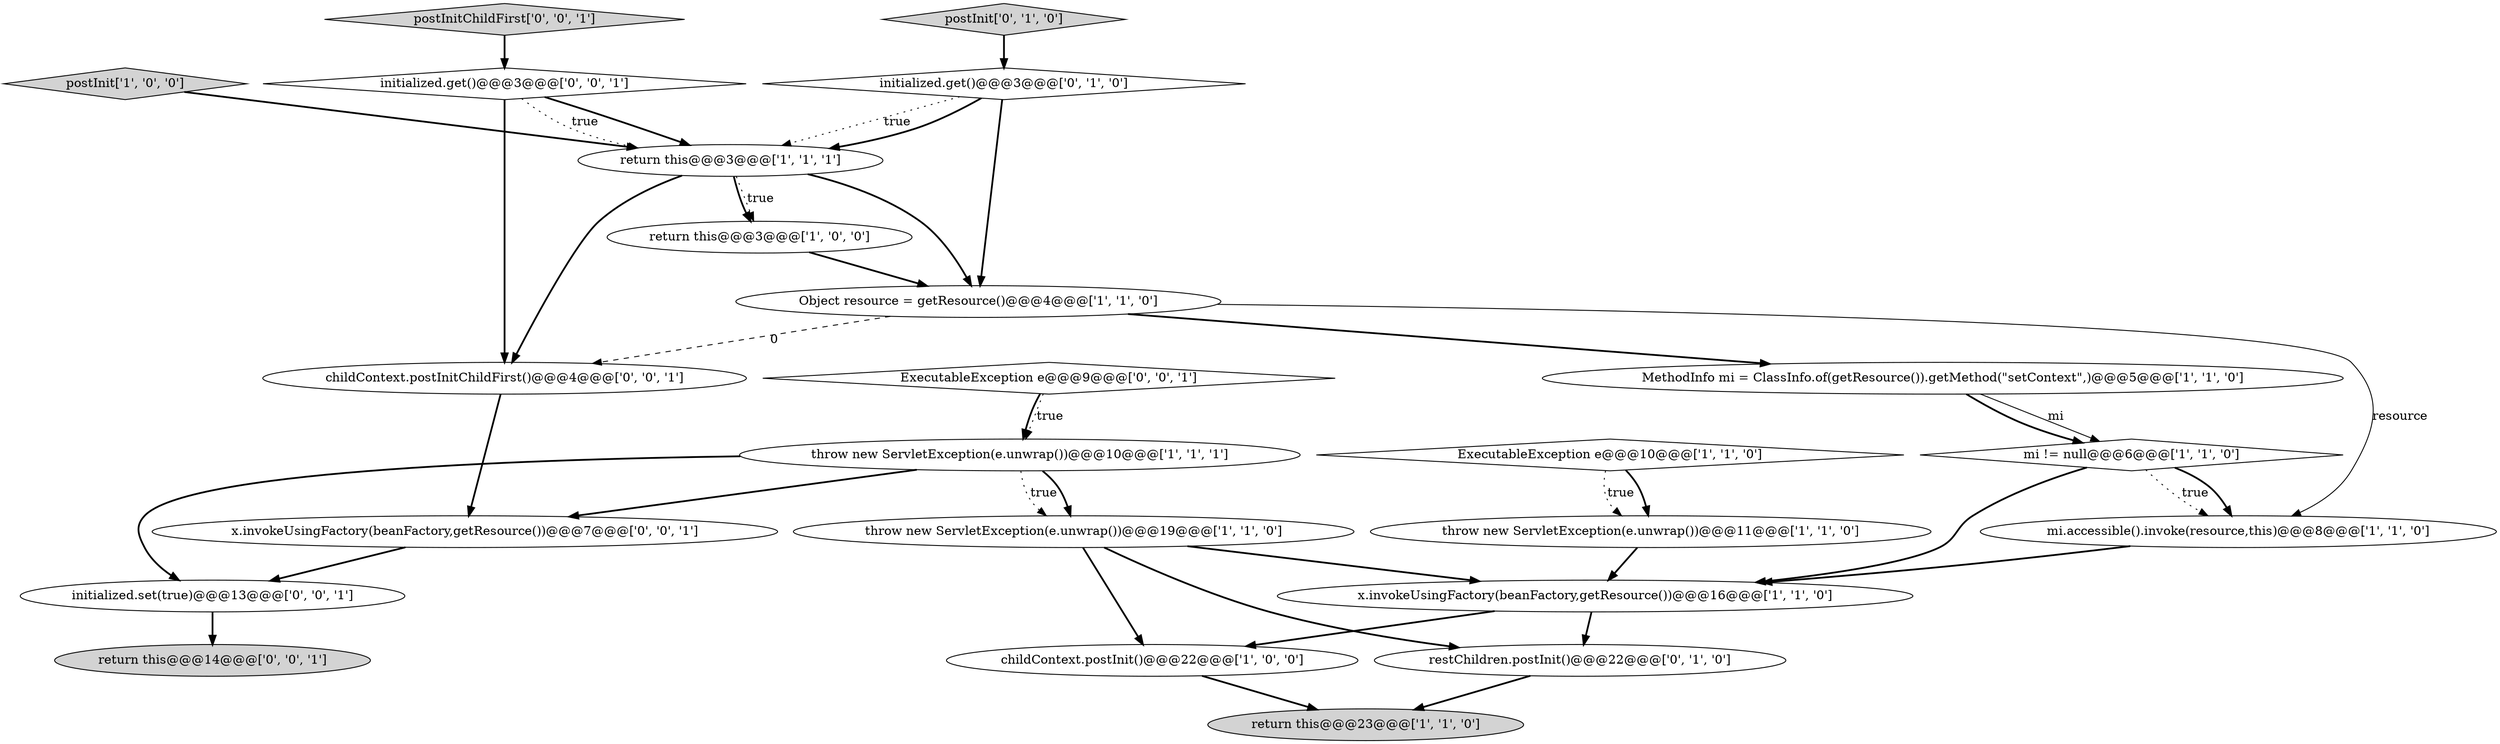 digraph {
2 [style = filled, label = "ExecutableException e@@@10@@@['1', '1', '0']", fillcolor = white, shape = diamond image = "AAA0AAABBB1BBB"];
22 [style = filled, label = "ExecutableException e@@@9@@@['0', '0', '1']", fillcolor = white, shape = diamond image = "AAA0AAABBB3BBB"];
10 [style = filled, label = "mi.accessible().invoke(resource,this)@@@8@@@['1', '1', '0']", fillcolor = white, shape = ellipse image = "AAA0AAABBB1BBB"];
3 [style = filled, label = "Object resource = getResource()@@@4@@@['1', '1', '0']", fillcolor = white, shape = ellipse image = "AAA0AAABBB1BBB"];
21 [style = filled, label = "initialized.set(true)@@@13@@@['0', '0', '1']", fillcolor = white, shape = ellipse image = "AAA0AAABBB3BBB"];
5 [style = filled, label = "return this@@@3@@@['1', '1', '1']", fillcolor = white, shape = ellipse image = "AAA0AAABBB1BBB"];
14 [style = filled, label = "postInit['0', '1', '0']", fillcolor = lightgray, shape = diamond image = "AAA0AAABBB2BBB"];
9 [style = filled, label = "throw new ServletException(e.unwrap())@@@10@@@['1', '1', '1']", fillcolor = white, shape = ellipse image = "AAA0AAABBB1BBB"];
0 [style = filled, label = "throw new ServletException(e.unwrap())@@@19@@@['1', '1', '0']", fillcolor = white, shape = ellipse image = "AAA0AAABBB1BBB"];
19 [style = filled, label = "childContext.postInitChildFirst()@@@4@@@['0', '0', '1']", fillcolor = white, shape = ellipse image = "AAA0AAABBB3BBB"];
20 [style = filled, label = "return this@@@14@@@['0', '0', '1']", fillcolor = lightgray, shape = ellipse image = "AAA0AAABBB3BBB"];
16 [style = filled, label = "restChildren.postInit()@@@22@@@['0', '1', '0']", fillcolor = white, shape = ellipse image = "AAA0AAABBB2BBB"];
23 [style = filled, label = "postInitChildFirst['0', '0', '1']", fillcolor = lightgray, shape = diamond image = "AAA0AAABBB3BBB"];
4 [style = filled, label = "x.invokeUsingFactory(beanFactory,getResource())@@@16@@@['1', '1', '0']", fillcolor = white, shape = ellipse image = "AAA0AAABBB1BBB"];
1 [style = filled, label = "return this@@@3@@@['1', '0', '0']", fillcolor = white, shape = ellipse image = "AAA0AAABBB1BBB"];
12 [style = filled, label = "childContext.postInit()@@@22@@@['1', '0', '0']", fillcolor = white, shape = ellipse image = "AAA0AAABBB1BBB"];
8 [style = filled, label = "postInit['1', '0', '0']", fillcolor = lightgray, shape = diamond image = "AAA0AAABBB1BBB"];
17 [style = filled, label = "x.invokeUsingFactory(beanFactory,getResource())@@@7@@@['0', '0', '1']", fillcolor = white, shape = ellipse image = "AAA0AAABBB3BBB"];
18 [style = filled, label = "initialized.get()@@@3@@@['0', '0', '1']", fillcolor = white, shape = diamond image = "AAA0AAABBB3BBB"];
6 [style = filled, label = "MethodInfo mi = ClassInfo.of(getResource()).getMethod(\"setContext\",)@@@5@@@['1', '1', '0']", fillcolor = white, shape = ellipse image = "AAA0AAABBB1BBB"];
11 [style = filled, label = "return this@@@23@@@['1', '1', '0']", fillcolor = lightgray, shape = ellipse image = "AAA0AAABBB1BBB"];
7 [style = filled, label = "mi != null@@@6@@@['1', '1', '0']", fillcolor = white, shape = diamond image = "AAA0AAABBB1BBB"];
15 [style = filled, label = "initialized.get()@@@3@@@['0', '1', '0']", fillcolor = white, shape = diamond image = "AAA0AAABBB2BBB"];
13 [style = filled, label = "throw new ServletException(e.unwrap())@@@11@@@['1', '1', '0']", fillcolor = white, shape = ellipse image = "AAA0AAABBB1BBB"];
15->5 [style = dotted, label="true"];
5->3 [style = bold, label=""];
0->16 [style = bold, label=""];
9->0 [style = dotted, label="true"];
7->10 [style = dotted, label="true"];
16->11 [style = bold, label=""];
9->0 [style = bold, label=""];
7->10 [style = bold, label=""];
0->12 [style = bold, label=""];
5->1 [style = dotted, label="true"];
22->9 [style = bold, label=""];
12->11 [style = bold, label=""];
1->3 [style = bold, label=""];
18->19 [style = bold, label=""];
3->6 [style = bold, label=""];
9->17 [style = bold, label=""];
19->17 [style = bold, label=""];
7->4 [style = bold, label=""];
15->3 [style = bold, label=""];
15->5 [style = bold, label=""];
2->13 [style = bold, label=""];
3->19 [style = dashed, label="0"];
6->7 [style = solid, label="mi"];
5->19 [style = bold, label=""];
5->1 [style = bold, label=""];
21->20 [style = bold, label=""];
8->5 [style = bold, label=""];
0->4 [style = bold, label=""];
18->5 [style = bold, label=""];
3->10 [style = solid, label="resource"];
9->21 [style = bold, label=""];
10->4 [style = bold, label=""];
4->12 [style = bold, label=""];
14->15 [style = bold, label=""];
18->5 [style = dotted, label="true"];
22->9 [style = dotted, label="true"];
6->7 [style = bold, label=""];
17->21 [style = bold, label=""];
23->18 [style = bold, label=""];
2->13 [style = dotted, label="true"];
4->16 [style = bold, label=""];
13->4 [style = bold, label=""];
}
